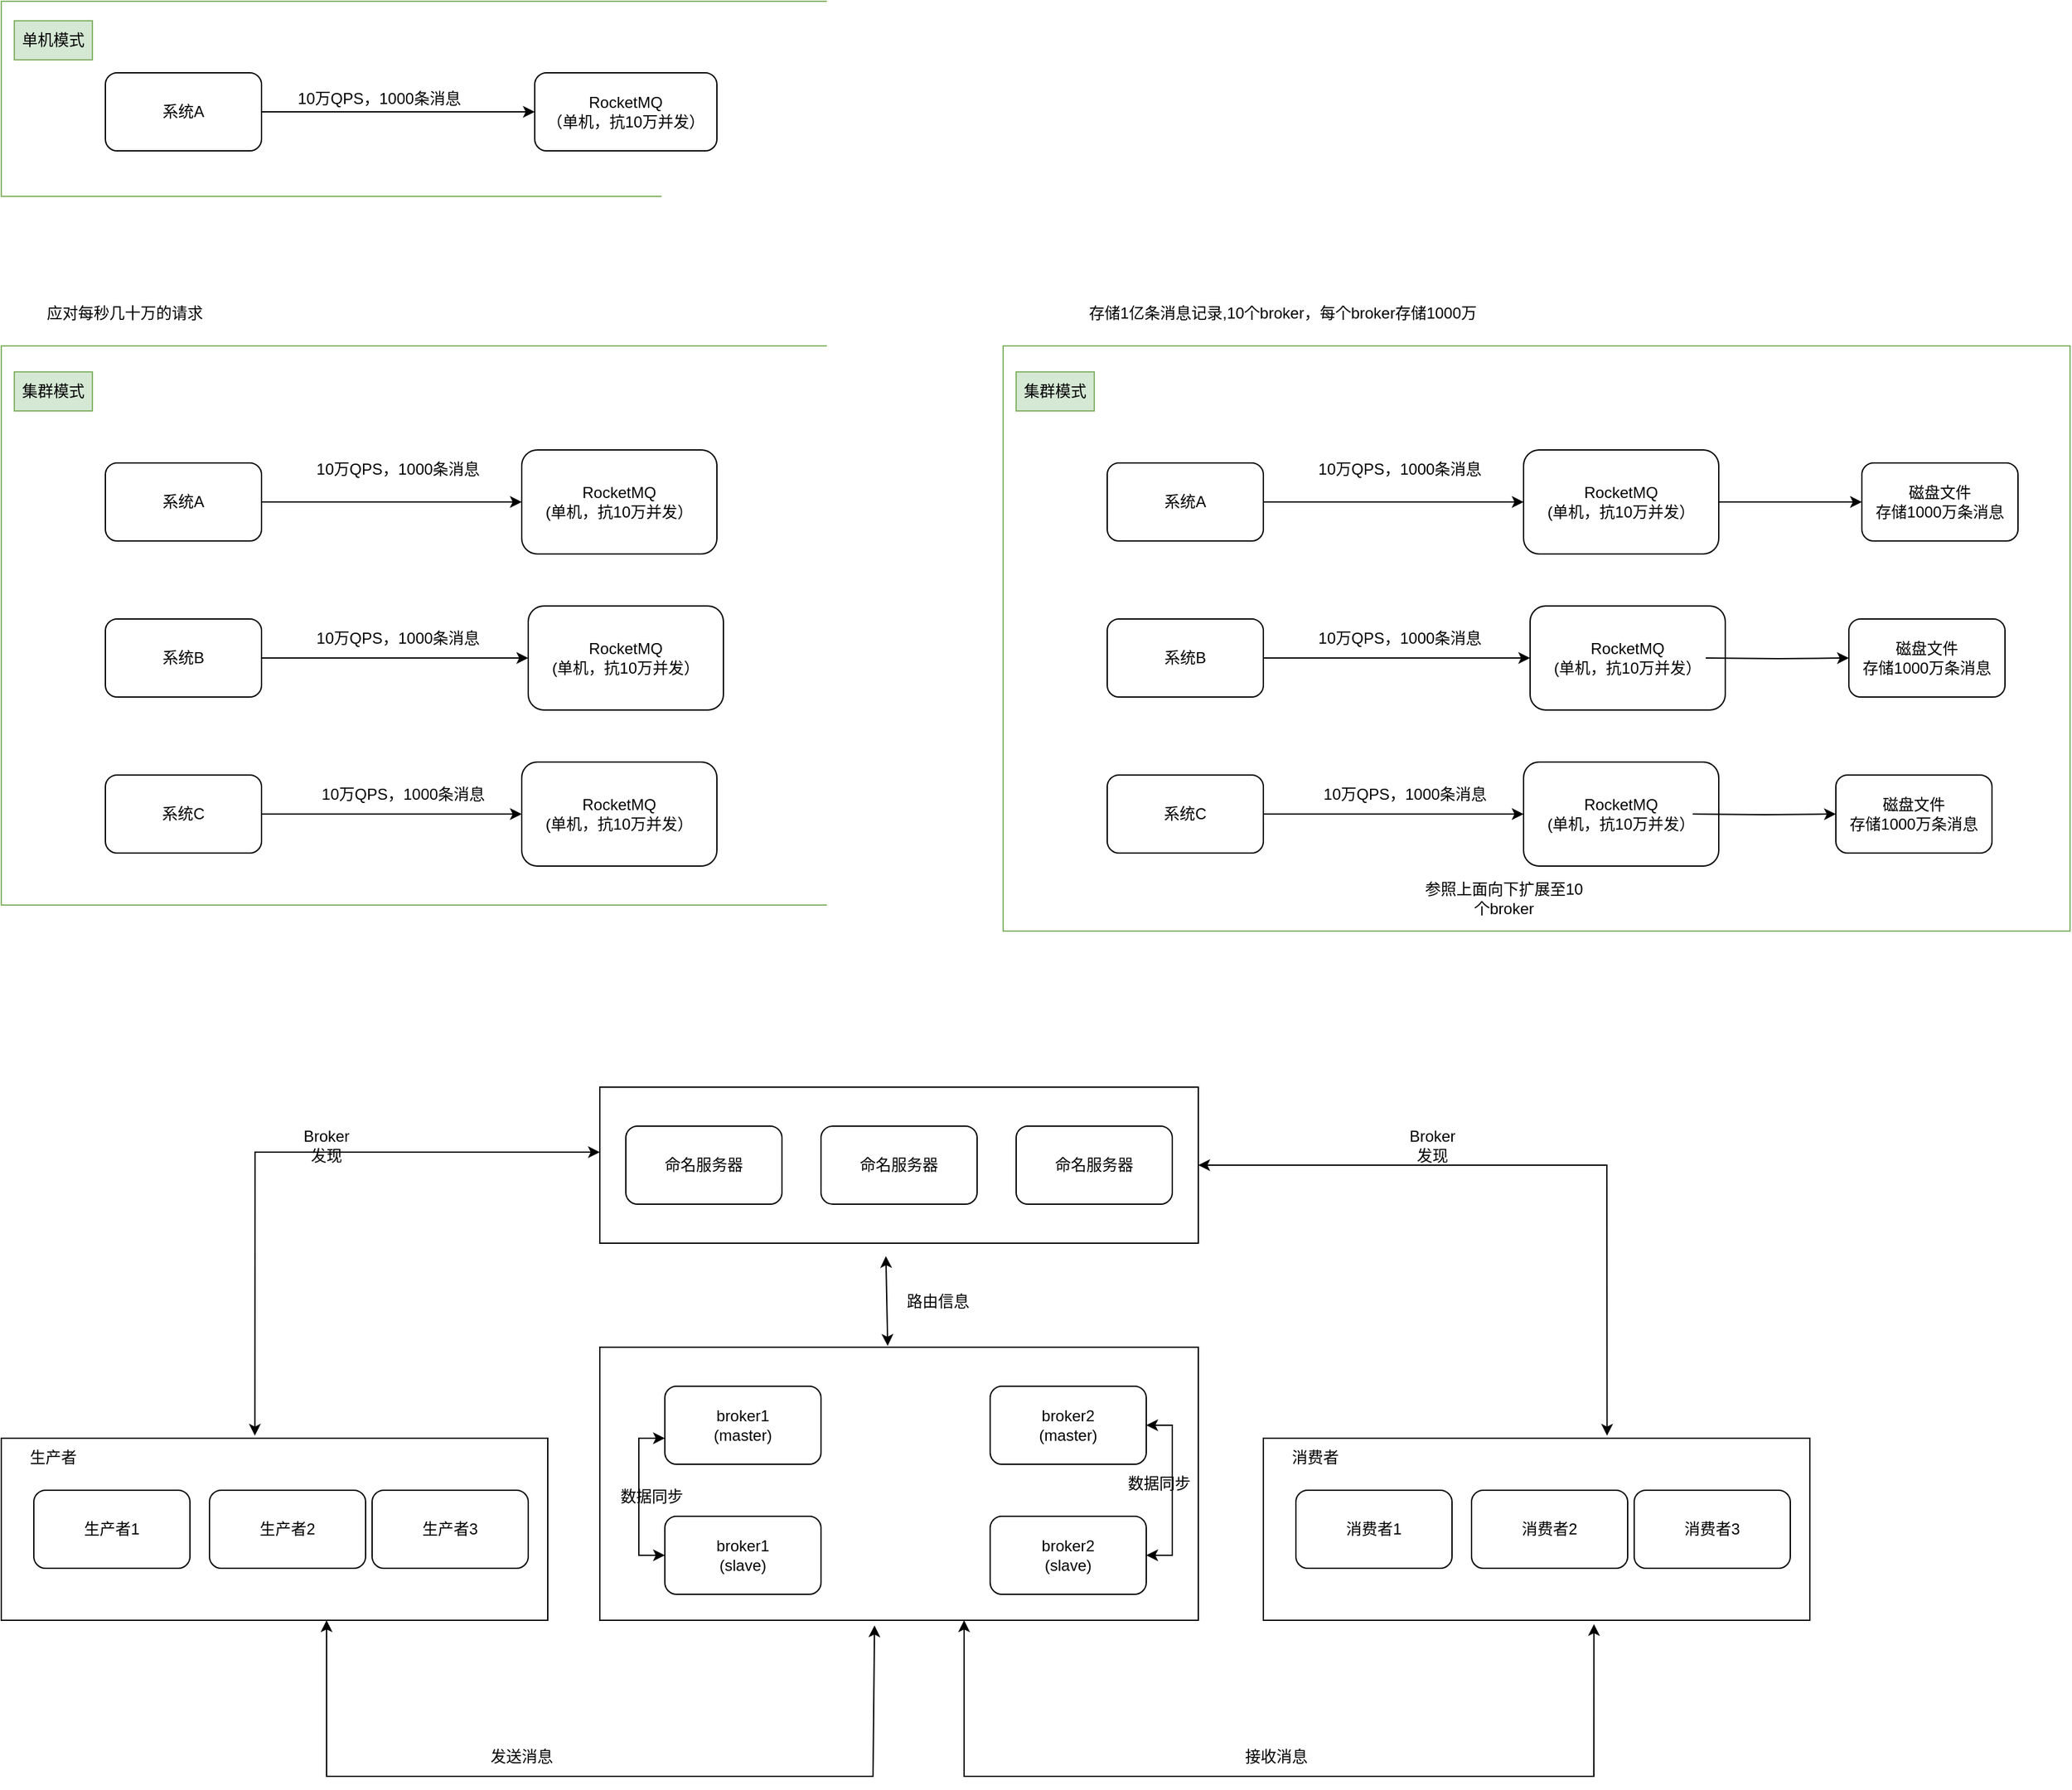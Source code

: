 <mxfile version="17.1.5" type="github">
  <diagram id="-DQdNPNHCEpy4ki3DwCV" name="Page-1">
    <mxGraphModel dx="1422" dy="762" grid="1" gridSize="10" guides="1" tooltips="1" connect="1" arrows="1" fold="1" page="1" pageScale="1" pageWidth="1600" pageHeight="1200" math="0" shadow="0">
      <root>
        <mxCell id="0" />
        <mxCell id="1" parent="0" />
        <mxCell id="pns2Nj1gonVItBrB9ePC-2" value="RocketMQ&lt;br&gt;（单机，抗10万并发）" style="rounded=1;whiteSpace=wrap;html=1;" vertex="1" parent="1">
          <mxGeometry x="450" y="70" width="140" height="60" as="geometry" />
        </mxCell>
        <mxCell id="pns2Nj1gonVItBrB9ePC-4" style="edgeStyle=orthogonalEdgeStyle;rounded=0;orthogonalLoop=1;jettySize=auto;html=1;" edge="1" parent="1" source="pns2Nj1gonVItBrB9ePC-3" target="pns2Nj1gonVItBrB9ePC-2">
          <mxGeometry relative="1" as="geometry" />
        </mxCell>
        <mxCell id="pns2Nj1gonVItBrB9ePC-3" value="系统A" style="rounded=1;whiteSpace=wrap;html=1;" vertex="1" parent="1">
          <mxGeometry x="120" y="70" width="120" height="60" as="geometry" />
        </mxCell>
        <mxCell id="pns2Nj1gonVItBrB9ePC-5" value="10万QPS，1000条消息" style="text;html=1;align=center;verticalAlign=middle;resizable=0;points=[];autosize=1;strokeColor=none;fillColor=none;" vertex="1" parent="1">
          <mxGeometry x="260" y="80" width="140" height="20" as="geometry" />
        </mxCell>
        <mxCell id="pns2Nj1gonVItBrB9ePC-7" value="" style="rounded=0;whiteSpace=wrap;html=1;fillColor=none;strokeColor=#82b366;" vertex="1" parent="1">
          <mxGeometry x="40" y="15" width="710" height="150" as="geometry" />
        </mxCell>
        <mxCell id="pns2Nj1gonVItBrB9ePC-8" value="单机模式" style="text;html=1;strokeColor=#82b366;fillColor=#d5e8d4;align=center;verticalAlign=middle;whiteSpace=wrap;rounded=0;" vertex="1" parent="1">
          <mxGeometry x="50" y="30" width="60" height="30" as="geometry" />
        </mxCell>
        <mxCell id="pns2Nj1gonVItBrB9ePC-9" value="" style="rounded=0;whiteSpace=wrap;html=1;fillColor=none;strokeColor=#82b366;" vertex="1" parent="1">
          <mxGeometry x="40" y="280" width="710" height="430" as="geometry" />
        </mxCell>
        <mxCell id="pns2Nj1gonVItBrB9ePC-17" style="edgeStyle=orthogonalEdgeStyle;rounded=0;orthogonalLoop=1;jettySize=auto;html=1;" edge="1" parent="1" source="pns2Nj1gonVItBrB9ePC-11" target="pns2Nj1gonVItBrB9ePC-14">
          <mxGeometry relative="1" as="geometry" />
        </mxCell>
        <mxCell id="pns2Nj1gonVItBrB9ePC-11" value="系统A" style="rounded=1;whiteSpace=wrap;html=1;fillColor=none;gradientColor=none;" vertex="1" parent="1">
          <mxGeometry x="120" y="370" width="120" height="60" as="geometry" />
        </mxCell>
        <mxCell id="pns2Nj1gonVItBrB9ePC-19" style="edgeStyle=orthogonalEdgeStyle;rounded=0;orthogonalLoop=1;jettySize=auto;html=1;" edge="1" parent="1" source="pns2Nj1gonVItBrB9ePC-12" target="pns2Nj1gonVItBrB9ePC-15">
          <mxGeometry relative="1" as="geometry" />
        </mxCell>
        <mxCell id="pns2Nj1gonVItBrB9ePC-12" value="系统C" style="rounded=1;whiteSpace=wrap;html=1;fillColor=none;gradientColor=none;" vertex="1" parent="1">
          <mxGeometry x="120" y="610" width="120" height="60" as="geometry" />
        </mxCell>
        <mxCell id="pns2Nj1gonVItBrB9ePC-18" style="edgeStyle=orthogonalEdgeStyle;rounded=0;orthogonalLoop=1;jettySize=auto;html=1;" edge="1" parent="1" source="pns2Nj1gonVItBrB9ePC-13" target="pns2Nj1gonVItBrB9ePC-16">
          <mxGeometry relative="1" as="geometry" />
        </mxCell>
        <mxCell id="pns2Nj1gonVItBrB9ePC-13" value="系统B" style="rounded=1;whiteSpace=wrap;html=1;fillColor=none;gradientColor=none;" vertex="1" parent="1">
          <mxGeometry x="120" y="490" width="120" height="60" as="geometry" />
        </mxCell>
        <mxCell id="pns2Nj1gonVItBrB9ePC-14" value="RocketMQ&lt;br&gt;(单机，抗10万并发）" style="rounded=1;whiteSpace=wrap;html=1;fillColor=none;gradientColor=none;" vertex="1" parent="1">
          <mxGeometry x="440" y="360" width="150" height="80" as="geometry" />
        </mxCell>
        <mxCell id="pns2Nj1gonVItBrB9ePC-15" value="&lt;span&gt;RocketMQ&lt;/span&gt;&lt;br&gt;&lt;span&gt;(单机，抗10万并发）&lt;/span&gt;" style="rounded=1;whiteSpace=wrap;html=1;fillColor=none;gradientColor=none;" vertex="1" parent="1">
          <mxGeometry x="440" y="600" width="150" height="80" as="geometry" />
        </mxCell>
        <mxCell id="pns2Nj1gonVItBrB9ePC-16" value="&lt;span&gt;RocketMQ&lt;/span&gt;&lt;br&gt;&lt;span&gt;(单机，抗10万并发）&lt;/span&gt;" style="rounded=1;whiteSpace=wrap;html=1;fillColor=none;gradientColor=none;" vertex="1" parent="1">
          <mxGeometry x="445" y="480" width="150" height="80" as="geometry" />
        </mxCell>
        <mxCell id="pns2Nj1gonVItBrB9ePC-20" value="10万QPS，1000条消息" style="text;html=1;strokeColor=none;fillColor=none;align=center;verticalAlign=middle;whiteSpace=wrap;rounded=0;" vertex="1" parent="1">
          <mxGeometry x="280" y="360" width="130" height="30" as="geometry" />
        </mxCell>
        <mxCell id="pns2Nj1gonVItBrB9ePC-21" value="10万QPS，1000条消息" style="text;html=1;strokeColor=none;fillColor=none;align=center;verticalAlign=middle;whiteSpace=wrap;rounded=0;" vertex="1" parent="1">
          <mxGeometry x="284" y="610" width="130" height="30" as="geometry" />
        </mxCell>
        <mxCell id="pns2Nj1gonVItBrB9ePC-22" value="10万QPS，1000条消息" style="text;html=1;strokeColor=none;fillColor=none;align=center;verticalAlign=middle;whiteSpace=wrap;rounded=0;" vertex="1" parent="1">
          <mxGeometry x="280" y="490" width="130" height="30" as="geometry" />
        </mxCell>
        <mxCell id="pns2Nj1gonVItBrB9ePC-24" value="集群模式" style="text;html=1;strokeColor=#82b366;fillColor=#d5e8d4;align=center;verticalAlign=middle;whiteSpace=wrap;rounded=0;" vertex="1" parent="1">
          <mxGeometry x="50" y="300" width="60" height="30" as="geometry" />
        </mxCell>
        <mxCell id="pns2Nj1gonVItBrB9ePC-25" value="应对每秒几十万的请求" style="text;html=1;strokeColor=none;fillColor=none;align=center;verticalAlign=middle;whiteSpace=wrap;rounded=0;" vertex="1" parent="1">
          <mxGeometry x="40" y="240" width="190" height="30" as="geometry" />
        </mxCell>
        <mxCell id="pns2Nj1gonVItBrB9ePC-27" value="" style="rounded=0;whiteSpace=wrap;html=1;fillColor=none;strokeColor=#82b366;" vertex="1" parent="1">
          <mxGeometry x="810" y="280" width="820" height="450" as="geometry" />
        </mxCell>
        <mxCell id="pns2Nj1gonVItBrB9ePC-28" style="edgeStyle=orthogonalEdgeStyle;rounded=0;orthogonalLoop=1;jettySize=auto;html=1;" edge="1" parent="1" source="pns2Nj1gonVItBrB9ePC-29" target="pns2Nj1gonVItBrB9ePC-34">
          <mxGeometry relative="1" as="geometry" />
        </mxCell>
        <mxCell id="pns2Nj1gonVItBrB9ePC-29" value="系统A" style="rounded=1;whiteSpace=wrap;html=1;fillColor=none;gradientColor=none;" vertex="1" parent="1">
          <mxGeometry x="890" y="370" width="120" height="60" as="geometry" />
        </mxCell>
        <mxCell id="pns2Nj1gonVItBrB9ePC-30" style="edgeStyle=orthogonalEdgeStyle;rounded=0;orthogonalLoop=1;jettySize=auto;html=1;" edge="1" parent="1" source="pns2Nj1gonVItBrB9ePC-31" target="pns2Nj1gonVItBrB9ePC-35">
          <mxGeometry relative="1" as="geometry" />
        </mxCell>
        <mxCell id="pns2Nj1gonVItBrB9ePC-31" value="系统C" style="rounded=1;whiteSpace=wrap;html=1;fillColor=none;gradientColor=none;" vertex="1" parent="1">
          <mxGeometry x="890" y="610" width="120" height="60" as="geometry" />
        </mxCell>
        <mxCell id="pns2Nj1gonVItBrB9ePC-32" style="edgeStyle=orthogonalEdgeStyle;rounded=0;orthogonalLoop=1;jettySize=auto;html=1;" edge="1" parent="1" source="pns2Nj1gonVItBrB9ePC-33" target="pns2Nj1gonVItBrB9ePC-36">
          <mxGeometry relative="1" as="geometry" />
        </mxCell>
        <mxCell id="pns2Nj1gonVItBrB9ePC-33" value="系统B" style="rounded=1;whiteSpace=wrap;html=1;fillColor=none;gradientColor=none;" vertex="1" parent="1">
          <mxGeometry x="890" y="490" width="120" height="60" as="geometry" />
        </mxCell>
        <mxCell id="pns2Nj1gonVItBrB9ePC-45" style="edgeStyle=orthogonalEdgeStyle;rounded=0;orthogonalLoop=1;jettySize=auto;html=1;" edge="1" parent="1" source="pns2Nj1gonVItBrB9ePC-34" target="pns2Nj1gonVItBrB9ePC-42">
          <mxGeometry relative="1" as="geometry" />
        </mxCell>
        <mxCell id="pns2Nj1gonVItBrB9ePC-34" value="RocketMQ&lt;br&gt;(单机，抗10万并发）" style="rounded=1;whiteSpace=wrap;html=1;fillColor=none;gradientColor=none;" vertex="1" parent="1">
          <mxGeometry x="1210" y="360" width="150" height="80" as="geometry" />
        </mxCell>
        <mxCell id="pns2Nj1gonVItBrB9ePC-35" value="&lt;span&gt;RocketMQ&lt;/span&gt;&lt;br&gt;&lt;span&gt;(单机，抗10万并发）&lt;/span&gt;" style="rounded=1;whiteSpace=wrap;html=1;fillColor=none;gradientColor=none;" vertex="1" parent="1">
          <mxGeometry x="1210" y="600" width="150" height="80" as="geometry" />
        </mxCell>
        <mxCell id="pns2Nj1gonVItBrB9ePC-36" value="&lt;span&gt;RocketMQ&lt;/span&gt;&lt;br&gt;&lt;span&gt;(单机，抗10万并发）&lt;/span&gt;" style="rounded=1;whiteSpace=wrap;html=1;fillColor=none;gradientColor=none;" vertex="1" parent="1">
          <mxGeometry x="1215" y="480" width="150" height="80" as="geometry" />
        </mxCell>
        <mxCell id="pns2Nj1gonVItBrB9ePC-37" value="10万QPS，1000条消息" style="text;html=1;strokeColor=none;fillColor=none;align=center;verticalAlign=middle;whiteSpace=wrap;rounded=0;" vertex="1" parent="1">
          <mxGeometry x="1050" y="360" width="130" height="30" as="geometry" />
        </mxCell>
        <mxCell id="pns2Nj1gonVItBrB9ePC-38" value="10万QPS，1000条消息" style="text;html=1;strokeColor=none;fillColor=none;align=center;verticalAlign=middle;whiteSpace=wrap;rounded=0;" vertex="1" parent="1">
          <mxGeometry x="1054" y="610" width="130" height="30" as="geometry" />
        </mxCell>
        <mxCell id="pns2Nj1gonVItBrB9ePC-39" value="10万QPS，1000条消息" style="text;html=1;strokeColor=none;fillColor=none;align=center;verticalAlign=middle;whiteSpace=wrap;rounded=0;" vertex="1" parent="1">
          <mxGeometry x="1050" y="490" width="130" height="30" as="geometry" />
        </mxCell>
        <mxCell id="pns2Nj1gonVItBrB9ePC-40" value="集群模式" style="text;html=1;strokeColor=#82b366;fillColor=#d5e8d4;align=center;verticalAlign=middle;whiteSpace=wrap;rounded=0;" vertex="1" parent="1">
          <mxGeometry x="820" y="300" width="60" height="30" as="geometry" />
        </mxCell>
        <mxCell id="pns2Nj1gonVItBrB9ePC-41" value="存储1亿条消息记录,10个broker，每个broker存储1000万" style="text;html=1;strokeColor=none;fillColor=none;align=center;verticalAlign=middle;whiteSpace=wrap;rounded=0;" vertex="1" parent="1">
          <mxGeometry x="810" y="240" width="430" height="30" as="geometry" />
        </mxCell>
        <mxCell id="pns2Nj1gonVItBrB9ePC-42" value="磁盘文件&lt;br&gt;存储1000万条消息" style="rounded=1;whiteSpace=wrap;html=1;fillColor=none;gradientColor=none;" vertex="1" parent="1">
          <mxGeometry x="1470" y="370" width="120" height="60" as="geometry" />
        </mxCell>
        <mxCell id="pns2Nj1gonVItBrB9ePC-46" style="edgeStyle=orthogonalEdgeStyle;rounded=0;orthogonalLoop=1;jettySize=auto;html=1;" edge="1" parent="1" target="pns2Nj1gonVItBrB9ePC-47">
          <mxGeometry relative="1" as="geometry">
            <mxPoint x="1350" y="520" as="sourcePoint" />
          </mxGeometry>
        </mxCell>
        <mxCell id="pns2Nj1gonVItBrB9ePC-47" value="磁盘文件&lt;br&gt;存储1000万条消息" style="rounded=1;whiteSpace=wrap;html=1;fillColor=none;gradientColor=none;" vertex="1" parent="1">
          <mxGeometry x="1460" y="490" width="120" height="60" as="geometry" />
        </mxCell>
        <mxCell id="pns2Nj1gonVItBrB9ePC-48" style="edgeStyle=orthogonalEdgeStyle;rounded=0;orthogonalLoop=1;jettySize=auto;html=1;" edge="1" parent="1" target="pns2Nj1gonVItBrB9ePC-49">
          <mxGeometry relative="1" as="geometry">
            <mxPoint x="1340" y="640" as="sourcePoint" />
          </mxGeometry>
        </mxCell>
        <mxCell id="pns2Nj1gonVItBrB9ePC-49" value="磁盘文件&lt;br&gt;存储1000万条消息" style="rounded=1;whiteSpace=wrap;html=1;fillColor=none;gradientColor=none;" vertex="1" parent="1">
          <mxGeometry x="1450" y="610" width="120" height="60" as="geometry" />
        </mxCell>
        <mxCell id="pns2Nj1gonVItBrB9ePC-92" value="参照上面向下扩展至10个broker" style="text;html=1;strokeColor=none;fillColor=none;align=center;verticalAlign=middle;whiteSpace=wrap;rounded=0;" vertex="1" parent="1">
          <mxGeometry x="1130" y="690" width="130" height="30" as="geometry" />
        </mxCell>
        <mxCell id="pns2Nj1gonVItBrB9ePC-93" value="" style="rounded=0;whiteSpace=wrap;html=1;fillColor=none;gradientColor=none;" vertex="1" parent="1">
          <mxGeometry x="40" y="1120" width="420" height="140" as="geometry" />
        </mxCell>
        <mxCell id="pns2Nj1gonVItBrB9ePC-94" value="生产者1" style="rounded=1;whiteSpace=wrap;html=1;fillColor=none;gradientColor=none;" vertex="1" parent="1">
          <mxGeometry x="65" y="1160" width="120" height="60" as="geometry" />
        </mxCell>
        <mxCell id="pns2Nj1gonVItBrB9ePC-95" value="生产者2" style="rounded=1;whiteSpace=wrap;html=1;fillColor=none;gradientColor=none;" vertex="1" parent="1">
          <mxGeometry x="200" y="1160" width="120" height="60" as="geometry" />
        </mxCell>
        <mxCell id="pns2Nj1gonVItBrB9ePC-96" value="生产者3" style="rounded=1;whiteSpace=wrap;html=1;fillColor=none;gradientColor=none;" vertex="1" parent="1">
          <mxGeometry x="325" y="1160" width="120" height="60" as="geometry" />
        </mxCell>
        <mxCell id="pns2Nj1gonVItBrB9ePC-97" value="生产者" style="text;html=1;strokeColor=none;fillColor=none;align=center;verticalAlign=middle;whiteSpace=wrap;rounded=0;" vertex="1" parent="1">
          <mxGeometry x="50" y="1120" width="60" height="30" as="geometry" />
        </mxCell>
        <mxCell id="pns2Nj1gonVItBrB9ePC-98" value="" style="rounded=0;whiteSpace=wrap;html=1;fillColor=none;gradientColor=none;" vertex="1" parent="1">
          <mxGeometry x="500" y="850" width="460" height="120" as="geometry" />
        </mxCell>
        <mxCell id="pns2Nj1gonVItBrB9ePC-99" value="命名服务器" style="rounded=1;whiteSpace=wrap;html=1;fillColor=none;gradientColor=none;" vertex="1" parent="1">
          <mxGeometry x="520" y="880" width="120" height="60" as="geometry" />
        </mxCell>
        <mxCell id="pns2Nj1gonVItBrB9ePC-100" value="命名服务器" style="rounded=1;whiteSpace=wrap;html=1;fillColor=none;gradientColor=none;" vertex="1" parent="1">
          <mxGeometry x="820" y="880" width="120" height="60" as="geometry" />
        </mxCell>
        <mxCell id="pns2Nj1gonVItBrB9ePC-101" value="命名服务器" style="rounded=1;whiteSpace=wrap;html=1;fillColor=none;gradientColor=none;" vertex="1" parent="1">
          <mxGeometry x="670" y="880" width="120" height="60" as="geometry" />
        </mxCell>
        <mxCell id="pns2Nj1gonVItBrB9ePC-102" value="" style="rounded=0;whiteSpace=wrap;html=1;fillColor=none;gradientColor=none;" vertex="1" parent="1">
          <mxGeometry x="500" y="1050" width="460" height="210" as="geometry" />
        </mxCell>
        <mxCell id="pns2Nj1gonVItBrB9ePC-103" value="broker1 &lt;br&gt;(master)" style="rounded=1;whiteSpace=wrap;html=1;fillColor=none;gradientColor=none;" vertex="1" parent="1">
          <mxGeometry x="550" y="1080" width="120" height="60" as="geometry" />
        </mxCell>
        <mxCell id="pns2Nj1gonVItBrB9ePC-104" value="broker2&lt;br&gt;(master)" style="rounded=1;whiteSpace=wrap;html=1;fillColor=none;gradientColor=none;" vertex="1" parent="1">
          <mxGeometry x="800" y="1080" width="120" height="60" as="geometry" />
        </mxCell>
        <mxCell id="pns2Nj1gonVItBrB9ePC-105" value="broker1 &lt;br&gt;(slave)" style="rounded=1;whiteSpace=wrap;html=1;fillColor=none;gradientColor=none;" vertex="1" parent="1">
          <mxGeometry x="550" y="1180" width="120" height="60" as="geometry" />
        </mxCell>
        <mxCell id="pns2Nj1gonVItBrB9ePC-106" value="broker2&lt;br&gt;(slave)" style="rounded=1;whiteSpace=wrap;html=1;fillColor=none;gradientColor=none;" vertex="1" parent="1">
          <mxGeometry x="800" y="1180" width="120" height="60" as="geometry" />
        </mxCell>
        <mxCell id="pns2Nj1gonVItBrB9ePC-109" value="" style="endArrow=classic;startArrow=classic;html=1;rounded=0;exitX=0;exitY=0.5;exitDx=0;exitDy=0;" edge="1" parent="1" source="pns2Nj1gonVItBrB9ePC-105">
          <mxGeometry width="50" height="50" relative="1" as="geometry">
            <mxPoint x="500" y="1170" as="sourcePoint" />
            <mxPoint x="550" y="1120" as="targetPoint" />
            <Array as="points">
              <mxPoint x="530" y="1210" />
              <mxPoint x="530" y="1120" />
            </Array>
          </mxGeometry>
        </mxCell>
        <mxCell id="pns2Nj1gonVItBrB9ePC-110" value="数据同步" style="text;html=1;strokeColor=none;fillColor=none;align=center;verticalAlign=middle;whiteSpace=wrap;rounded=0;" vertex="1" parent="1">
          <mxGeometry x="510" y="1150" width="60" height="30" as="geometry" />
        </mxCell>
        <mxCell id="pns2Nj1gonVItBrB9ePC-113" value="" style="endArrow=classic;startArrow=classic;html=1;rounded=0;exitX=1;exitY=0.5;exitDx=0;exitDy=0;entryX=1;entryY=0.5;entryDx=0;entryDy=0;" edge="1" parent="1" source="pns2Nj1gonVItBrB9ePC-106" target="pns2Nj1gonVItBrB9ePC-104">
          <mxGeometry width="50" height="50" relative="1" as="geometry">
            <mxPoint x="670" y="990" as="sourcePoint" />
            <mxPoint x="720" y="940" as="targetPoint" />
            <Array as="points">
              <mxPoint x="940" y="1210" />
              <mxPoint x="940" y="1110" />
            </Array>
          </mxGeometry>
        </mxCell>
        <mxCell id="pns2Nj1gonVItBrB9ePC-114" value="数据同步" style="text;html=1;strokeColor=none;fillColor=none;align=center;verticalAlign=middle;whiteSpace=wrap;rounded=0;" vertex="1" parent="1">
          <mxGeometry x="900" y="1140" width="60" height="30" as="geometry" />
        </mxCell>
        <mxCell id="pns2Nj1gonVItBrB9ePC-116" value="" style="rounded=0;whiteSpace=wrap;html=1;fillColor=none;gradientColor=none;" vertex="1" parent="1">
          <mxGeometry x="1010" y="1120" width="420" height="140" as="geometry" />
        </mxCell>
        <mxCell id="pns2Nj1gonVItBrB9ePC-117" value="消费者1" style="rounded=1;whiteSpace=wrap;html=1;fillColor=none;gradientColor=none;" vertex="1" parent="1">
          <mxGeometry x="1035" y="1160" width="120" height="60" as="geometry" />
        </mxCell>
        <mxCell id="pns2Nj1gonVItBrB9ePC-118" value="消费者2" style="rounded=1;whiteSpace=wrap;html=1;fillColor=none;gradientColor=none;" vertex="1" parent="1">
          <mxGeometry x="1170" y="1160" width="120" height="60" as="geometry" />
        </mxCell>
        <mxCell id="pns2Nj1gonVItBrB9ePC-119" value="消费者3" style="rounded=1;whiteSpace=wrap;html=1;fillColor=none;gradientColor=none;" vertex="1" parent="1">
          <mxGeometry x="1295" y="1160" width="120" height="60" as="geometry" />
        </mxCell>
        <mxCell id="pns2Nj1gonVItBrB9ePC-120" value="消费者" style="text;html=1;strokeColor=none;fillColor=none;align=center;verticalAlign=middle;whiteSpace=wrap;rounded=0;" vertex="1" parent="1">
          <mxGeometry x="1020" y="1120" width="60" height="30" as="geometry" />
        </mxCell>
        <mxCell id="pns2Nj1gonVItBrB9ePC-121" value="" style="endArrow=classic;startArrow=classic;html=1;rounded=0;exitX=0.464;exitY=-0.014;exitDx=0;exitDy=0;exitPerimeter=0;" edge="1" parent="1" source="pns2Nj1gonVItBrB9ePC-93">
          <mxGeometry width="50" height="50" relative="1" as="geometry">
            <mxPoint x="450" y="950" as="sourcePoint" />
            <mxPoint x="500" y="900" as="targetPoint" />
            <Array as="points">
              <mxPoint x="235" y="900" />
            </Array>
          </mxGeometry>
        </mxCell>
        <mxCell id="pns2Nj1gonVItBrB9ePC-122" value="Broker &lt;br&gt;发现" style="text;html=1;strokeColor=none;fillColor=none;align=center;verticalAlign=middle;whiteSpace=wrap;rounded=0;" vertex="1" parent="1">
          <mxGeometry x="260" y="880" width="60" height="30" as="geometry" />
        </mxCell>
        <mxCell id="pns2Nj1gonVItBrB9ePC-123" value="" style="endArrow=classic;startArrow=classic;html=1;rounded=0;entryX=0.629;entryY=-0.014;entryDx=0;entryDy=0;entryPerimeter=0;exitX=1;exitY=0.5;exitDx=0;exitDy=0;" edge="1" parent="1" source="pns2Nj1gonVItBrB9ePC-98" target="pns2Nj1gonVItBrB9ePC-116">
          <mxGeometry width="50" height="50" relative="1" as="geometry">
            <mxPoint x="970" y="940" as="sourcePoint" />
            <mxPoint x="1020" y="890" as="targetPoint" />
            <Array as="points">
              <mxPoint x="1274" y="910" />
            </Array>
          </mxGeometry>
        </mxCell>
        <mxCell id="pns2Nj1gonVItBrB9ePC-124" value="Broker &lt;br&gt;发现" style="text;html=1;strokeColor=none;fillColor=none;align=center;verticalAlign=middle;whiteSpace=wrap;rounded=0;" vertex="1" parent="1">
          <mxGeometry x="1110" y="880" width="60" height="30" as="geometry" />
        </mxCell>
        <mxCell id="pns2Nj1gonVItBrB9ePC-125" value="" style="endArrow=classic;startArrow=classic;html=1;rounded=0;entryX=0.478;entryY=1.083;entryDx=0;entryDy=0;entryPerimeter=0;exitX=0.481;exitY=-0.005;exitDx=0;exitDy=0;exitPerimeter=0;" edge="1" parent="1" source="pns2Nj1gonVItBrB9ePC-102" target="pns2Nj1gonVItBrB9ePC-98">
          <mxGeometry width="50" height="50" relative="1" as="geometry">
            <mxPoint x="680" y="1040" as="sourcePoint" />
            <mxPoint x="730" y="990" as="targetPoint" />
          </mxGeometry>
        </mxCell>
        <mxCell id="pns2Nj1gonVItBrB9ePC-126" value="路由信息" style="text;html=1;strokeColor=none;fillColor=none;align=center;verticalAlign=middle;whiteSpace=wrap;rounded=0;" vertex="1" parent="1">
          <mxGeometry x="730" y="1000" width="60" height="30" as="geometry" />
        </mxCell>
        <mxCell id="pns2Nj1gonVItBrB9ePC-127" value="" style="endArrow=classic;startArrow=classic;html=1;rounded=0;exitX=0.459;exitY=1.019;exitDx=0;exitDy=0;exitPerimeter=0;" edge="1" parent="1" source="pns2Nj1gonVItBrB9ePC-102">
          <mxGeometry width="50" height="50" relative="1" as="geometry">
            <mxPoint x="240" y="1310" as="sourcePoint" />
            <mxPoint x="290" y="1260" as="targetPoint" />
            <Array as="points">
              <mxPoint x="710" y="1380" />
              <mxPoint x="290" y="1380" />
            </Array>
          </mxGeometry>
        </mxCell>
        <mxCell id="pns2Nj1gonVItBrB9ePC-128" value="发送消息" style="text;html=1;strokeColor=none;fillColor=none;align=center;verticalAlign=middle;whiteSpace=wrap;rounded=0;" vertex="1" parent="1">
          <mxGeometry x="410" y="1350" width="60" height="30" as="geometry" />
        </mxCell>
        <mxCell id="pns2Nj1gonVItBrB9ePC-129" value="" style="endArrow=classic;startArrow=classic;html=1;rounded=0;exitX=0.605;exitY=1.021;exitDx=0;exitDy=0;exitPerimeter=0;" edge="1" parent="1" source="pns2Nj1gonVItBrB9ePC-116">
          <mxGeometry width="50" height="50" relative="1" as="geometry">
            <mxPoint x="730" y="1310" as="sourcePoint" />
            <mxPoint x="780" y="1260" as="targetPoint" />
            <Array as="points">
              <mxPoint x="1264" y="1380" />
              <mxPoint x="780" y="1380" />
            </Array>
          </mxGeometry>
        </mxCell>
        <mxCell id="pns2Nj1gonVItBrB9ePC-130" value="接收消息" style="text;html=1;strokeColor=none;fillColor=none;align=center;verticalAlign=middle;whiteSpace=wrap;rounded=0;" vertex="1" parent="1">
          <mxGeometry x="990" y="1350" width="60" height="30" as="geometry" />
        </mxCell>
      </root>
    </mxGraphModel>
  </diagram>
</mxfile>
